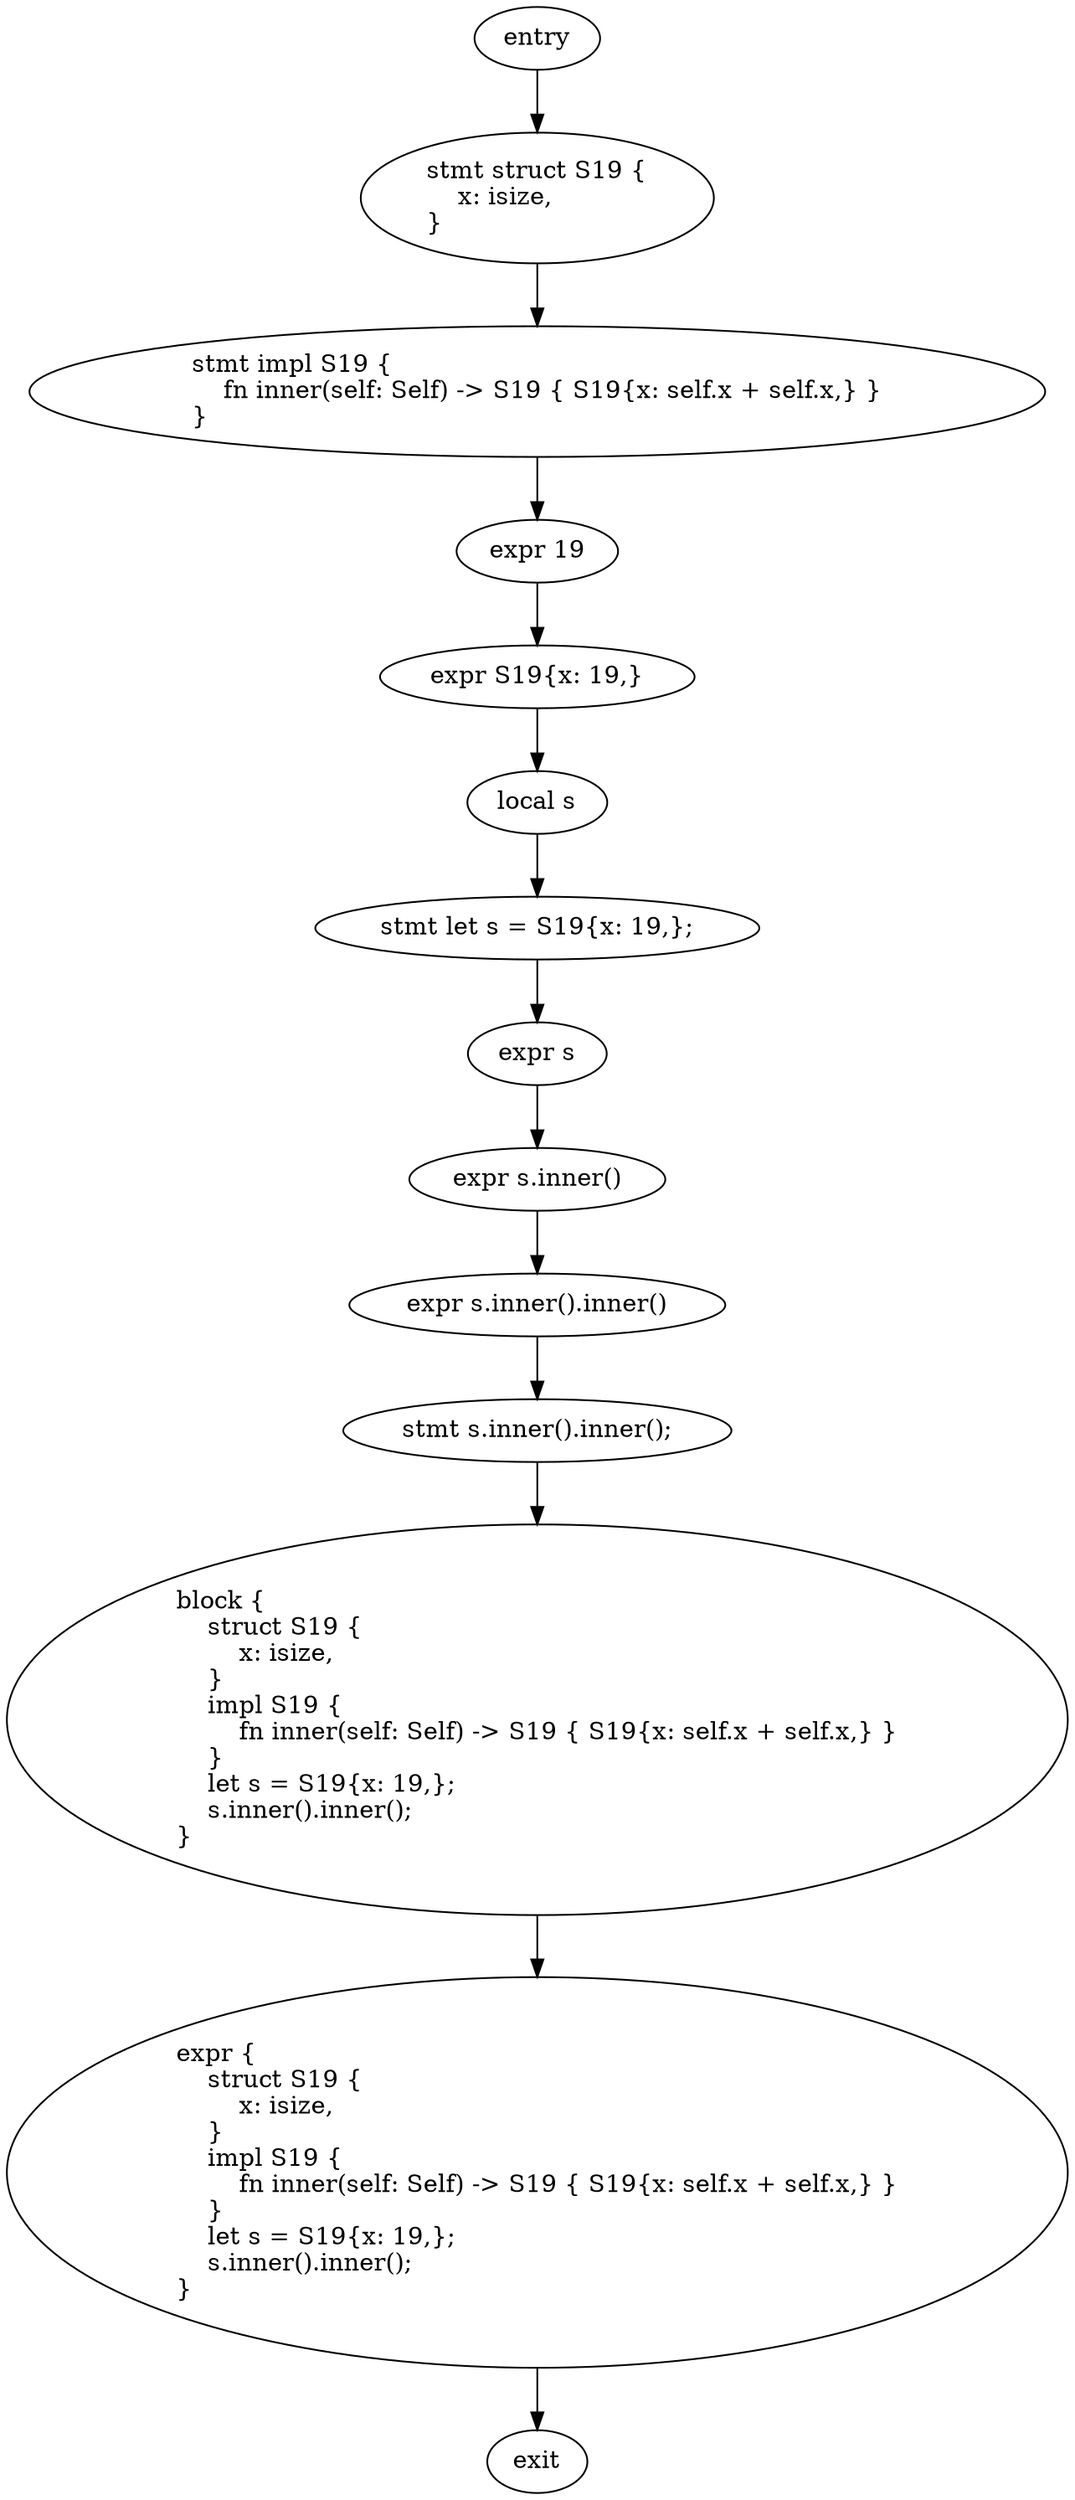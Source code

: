 digraph block {
    N0[label="entry"];
    N1[label="exit"];
    N2[label="stmt struct S19 {\l    x: isize,\l}\l"];
    N3[label="stmt impl S19 {\l    fn inner(self: Self) -> S19 { S19{x: self.x + self.x,} }\l}\l"];
    N4[label="expr 19"];
    N5[label="expr S19{x: 19,}"];
    N6[label="local s"];
    N7[label="stmt let s = S19{x: 19,};"];
    N8[label="expr s"];
    N9[label="expr s.inner()"];
    N10[label="expr s.inner().inner()"];
    N11[label="stmt s.inner().inner();"];
    N12[label="block {\l    struct S19 {\l        x: isize,\l    }\l    impl S19 {\l        fn inner(self: Self) -> S19 { S19{x: self.x + self.x,} }\l    }\l    let s = S19{x: 19,};\l    s.inner().inner();\l}\l"];
    N13[label="expr {\l    struct S19 {\l        x: isize,\l    }\l    impl S19 {\l        fn inner(self: Self) -> S19 { S19{x: self.x + self.x,} }\l    }\l    let s = S19{x: 19,};\l    s.inner().inner();\l}\l"];
    N0 -> N2;
    N2 -> N3;
    N3 -> N4;
    N4 -> N5;
    N5 -> N6;
    N6 -> N7;
    N7 -> N8;
    N8 -> N9;
    N9 -> N10;
    N10 -> N11;
    N11 -> N12;
    N12 -> N13;
    N13 -> N1;
}
